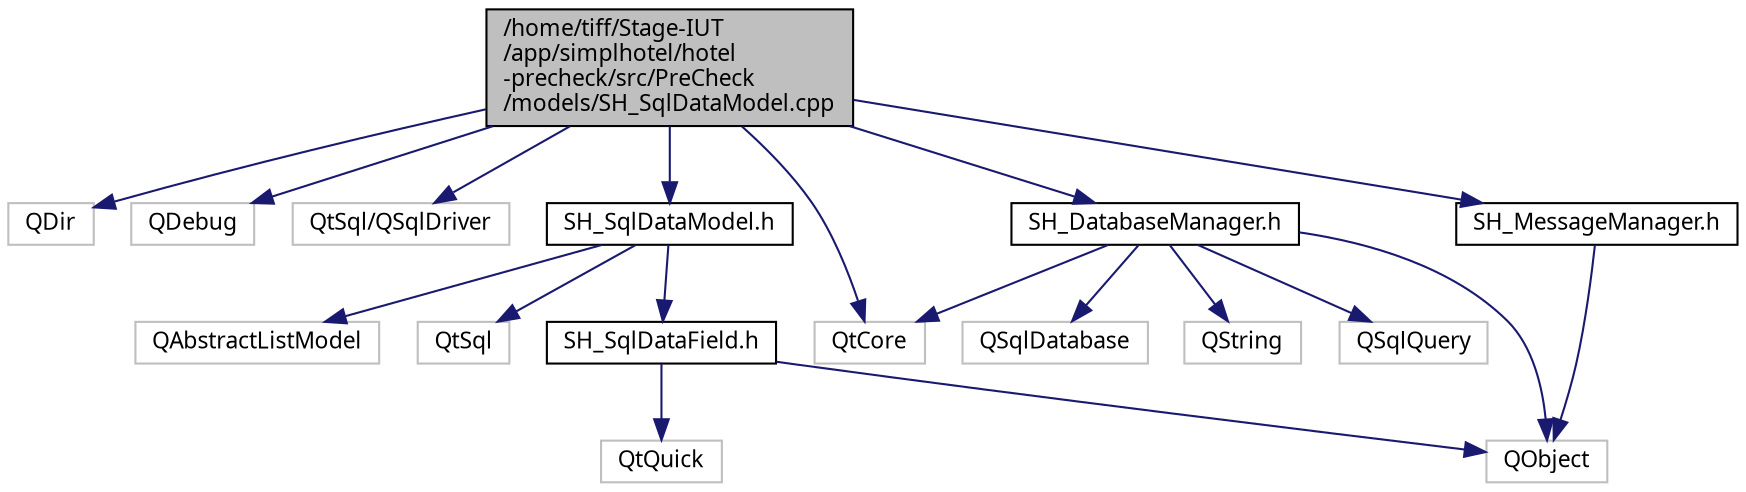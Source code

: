 digraph "/home/tiff/Stage-IUT/app/simplhotel/hotel-precheck/src/PreCheck/models/SH_SqlDataModel.cpp"
{
 // INTERACTIVE_SVG=YES
  bgcolor="transparent";
  edge [fontname="Verdana",fontsize="11",labelfontname="Verdana",labelfontsize="11"];
  node [fontname="Verdana",fontsize="11",shape=record];
  Node1 [label="/home/tiff/Stage-IUT\l/app/simplhotel/hotel\l-precheck/src/PreCheck\l/models/SH_SqlDataModel.cpp",height=0.2,width=0.4,color="black", fillcolor="grey75", style="filled" fontcolor="black"];
  Node1 -> Node2 [color="midnightblue",fontsize="11",style="solid",fontname="Verdana"];
  Node2 [label="QDir",height=0.2,width=0.4,color="grey75"];
  Node1 -> Node3 [color="midnightblue",fontsize="11",style="solid",fontname="Verdana"];
  Node3 [label="QDebug",height=0.2,width=0.4,color="grey75"];
  Node1 -> Node4 [color="midnightblue",fontsize="11",style="solid",fontname="Verdana"];
  Node4 [label="QtSql/QSqlDriver",height=0.2,width=0.4,color="grey75"];
  Node1 -> Node5 [color="midnightblue",fontsize="11",style="solid",fontname="Verdana"];
  Node5 [label="QtCore",height=0.2,width=0.4,color="grey75"];
  Node1 -> Node6 [color="midnightblue",fontsize="11",style="solid",fontname="Verdana"];
  Node6 [label="SH_SqlDataModel.h",height=0.2,width=0.4,color="black",URL="$SH__SqlDataModel_8h.html"];
  Node6 -> Node7 [color="midnightblue",fontsize="11",style="solid",fontname="Verdana"];
  Node7 [label="QAbstractListModel",height=0.2,width=0.4,color="grey75"];
  Node6 -> Node8 [color="midnightblue",fontsize="11",style="solid",fontname="Verdana"];
  Node8 [label="QtSql",height=0.2,width=0.4,color="grey75"];
  Node6 -> Node9 [color="midnightblue",fontsize="11",style="solid",fontname="Verdana"];
  Node9 [label="SH_SqlDataField.h",height=0.2,width=0.4,color="black",URL="$SH__SqlDataField_8h.html"];
  Node9 -> Node10 [color="midnightblue",fontsize="11",style="solid",fontname="Verdana"];
  Node10 [label="QObject",height=0.2,width=0.4,color="grey75"];
  Node9 -> Node11 [color="midnightblue",fontsize="11",style="solid",fontname="Verdana"];
  Node11 [label="QtQuick",height=0.2,width=0.4,color="grey75"];
  Node1 -> Node12 [color="midnightblue",fontsize="11",style="solid",fontname="Verdana"];
  Node12 [label="SH_DatabaseManager.h",height=0.2,width=0.4,color="black",URL="$SH__DatabaseManager_8h.html"];
  Node12 -> Node13 [color="midnightblue",fontsize="11",style="solid",fontname="Verdana"];
  Node13 [label="QSqlDatabase",height=0.2,width=0.4,color="grey75"];
  Node12 -> Node14 [color="midnightblue",fontsize="11",style="solid",fontname="Verdana"];
  Node14 [label="QString",height=0.2,width=0.4,color="grey75"];
  Node12 -> Node15 [color="midnightblue",fontsize="11",style="solid",fontname="Verdana"];
  Node15 [label="QSqlQuery",height=0.2,width=0.4,color="grey75"];
  Node12 -> Node10 [color="midnightblue",fontsize="11",style="solid",fontname="Verdana"];
  Node12 -> Node5 [color="midnightblue",fontsize="11",style="solid",fontname="Verdana"];
  Node1 -> Node16 [color="midnightblue",fontsize="11",style="solid",fontname="Verdana"];
  Node16 [label="SH_MessageManager.h",height=0.2,width=0.4,color="black",URL="$SH__MessageManager_8h.html"];
  Node16 -> Node10 [color="midnightblue",fontsize="11",style="solid",fontname="Verdana"];
}
